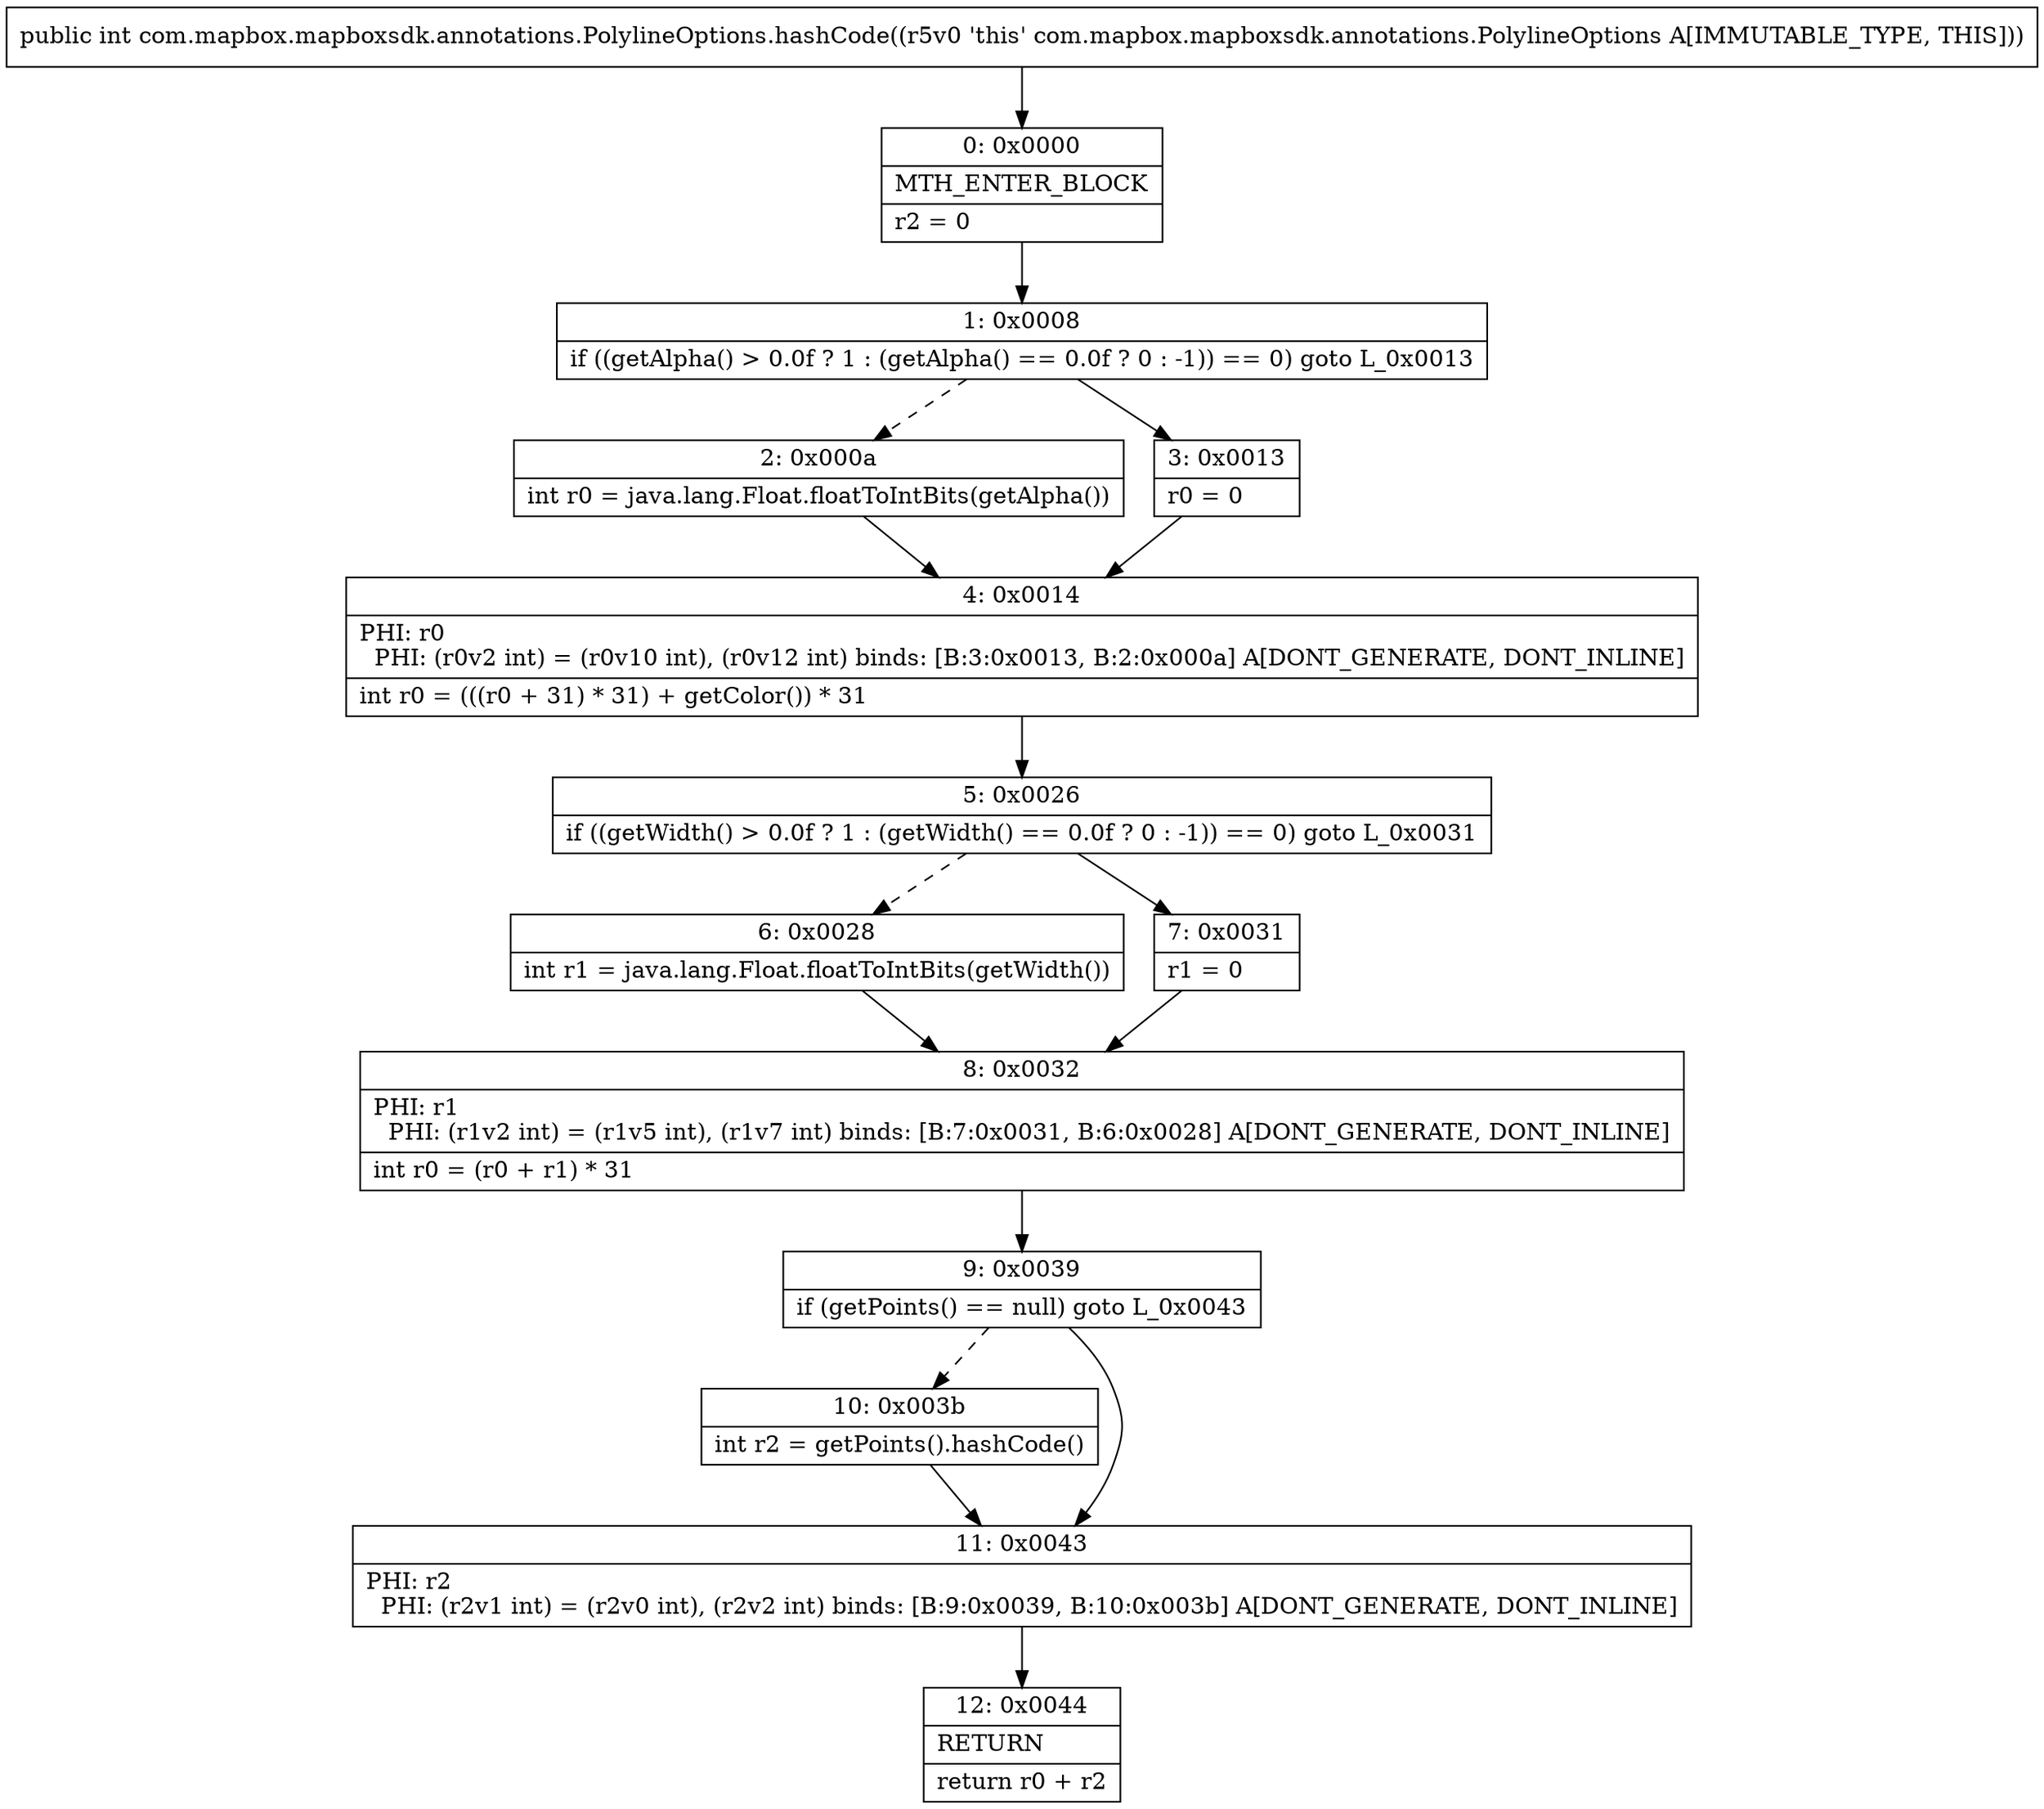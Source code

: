digraph "CFG forcom.mapbox.mapboxsdk.annotations.PolylineOptions.hashCode()I" {
Node_0 [shape=record,label="{0\:\ 0x0000|MTH_ENTER_BLOCK\l|r2 = 0\l}"];
Node_1 [shape=record,label="{1\:\ 0x0008|if ((getAlpha() \> 0.0f ? 1 : (getAlpha() == 0.0f ? 0 : \-1)) == 0) goto L_0x0013\l}"];
Node_2 [shape=record,label="{2\:\ 0x000a|int r0 = java.lang.Float.floatToIntBits(getAlpha())\l}"];
Node_3 [shape=record,label="{3\:\ 0x0013|r0 = 0\l}"];
Node_4 [shape=record,label="{4\:\ 0x0014|PHI: r0 \l  PHI: (r0v2 int) = (r0v10 int), (r0v12 int) binds: [B:3:0x0013, B:2:0x000a] A[DONT_GENERATE, DONT_INLINE]\l|int r0 = (((r0 + 31) * 31) + getColor()) * 31\l}"];
Node_5 [shape=record,label="{5\:\ 0x0026|if ((getWidth() \> 0.0f ? 1 : (getWidth() == 0.0f ? 0 : \-1)) == 0) goto L_0x0031\l}"];
Node_6 [shape=record,label="{6\:\ 0x0028|int r1 = java.lang.Float.floatToIntBits(getWidth())\l}"];
Node_7 [shape=record,label="{7\:\ 0x0031|r1 = 0\l}"];
Node_8 [shape=record,label="{8\:\ 0x0032|PHI: r1 \l  PHI: (r1v2 int) = (r1v5 int), (r1v7 int) binds: [B:7:0x0031, B:6:0x0028] A[DONT_GENERATE, DONT_INLINE]\l|int r0 = (r0 + r1) * 31\l}"];
Node_9 [shape=record,label="{9\:\ 0x0039|if (getPoints() == null) goto L_0x0043\l}"];
Node_10 [shape=record,label="{10\:\ 0x003b|int r2 = getPoints().hashCode()\l}"];
Node_11 [shape=record,label="{11\:\ 0x0043|PHI: r2 \l  PHI: (r2v1 int) = (r2v0 int), (r2v2 int) binds: [B:9:0x0039, B:10:0x003b] A[DONT_GENERATE, DONT_INLINE]\l}"];
Node_12 [shape=record,label="{12\:\ 0x0044|RETURN\l|return r0 + r2\l}"];
MethodNode[shape=record,label="{public int com.mapbox.mapboxsdk.annotations.PolylineOptions.hashCode((r5v0 'this' com.mapbox.mapboxsdk.annotations.PolylineOptions A[IMMUTABLE_TYPE, THIS])) }"];
MethodNode -> Node_0;
Node_0 -> Node_1;
Node_1 -> Node_2[style=dashed];
Node_1 -> Node_3;
Node_2 -> Node_4;
Node_3 -> Node_4;
Node_4 -> Node_5;
Node_5 -> Node_6[style=dashed];
Node_5 -> Node_7;
Node_6 -> Node_8;
Node_7 -> Node_8;
Node_8 -> Node_9;
Node_9 -> Node_10[style=dashed];
Node_9 -> Node_11;
Node_10 -> Node_11;
Node_11 -> Node_12;
}

